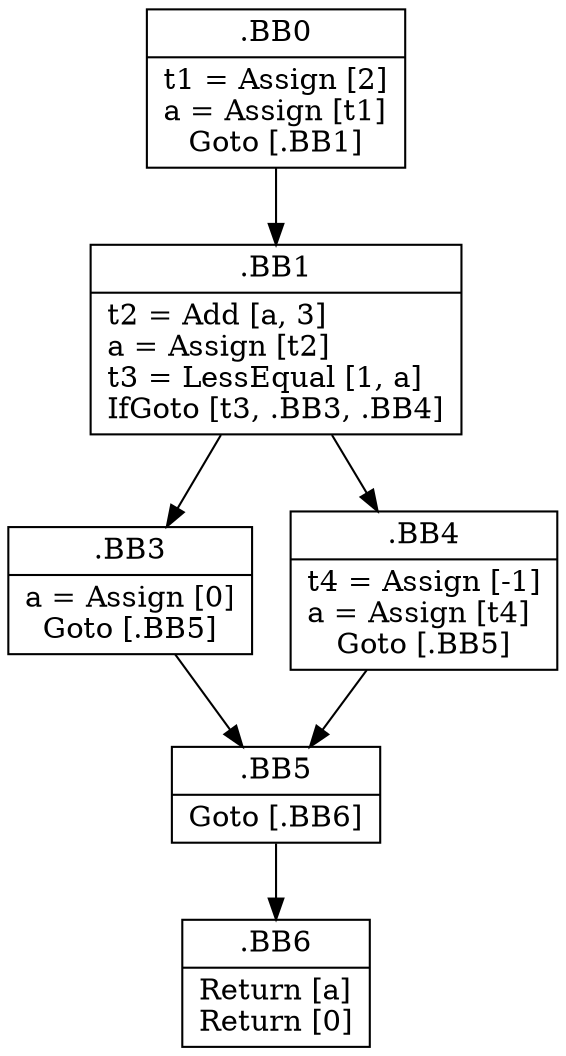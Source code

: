 digraph G { graph [rankdir=TD]; node [shape=record];
 bb_140635486489744[shape=record,label="{ .BB0 | t1 = Assign [2]\la = Assign [t1]\lGoto [.BB1]}"];
 bb_140635486489744 -> bb_140635486490064;
 bb_140635486490064[shape=record,label="{ .BB1 | t2 = Add [a, 3]\la = Assign [t2]\lt3 = LessEqual [1, a]\lIfGoto [t3, .BB3, .BB4]}"];
 bb_140635486490064 -> bb_140635486544528;
 bb_140635486490064 -> bb_140635486544912;
 bb_140635486544528[shape=record,label="{ .BB3 | a = Assign [0]\lGoto [.BB5]}"];
 bb_140635486544528 -> bb_140635486545232;
 bb_140635486544912[shape=record,label="{ .BB4 | t4 = Assign [-1]\la = Assign [t4]\lGoto [.BB5]}"];
 bb_140635486544912 -> bb_140635486545232;
 bb_140635486545232[shape=record,label="{ .BB5 | Goto [.BB6]}"];
 bb_140635486545232 -> bb_140635486488912;
 bb_140635486488912[shape=record,label="{ .BB6 | Return [a]\lReturn [0]}"];
}
